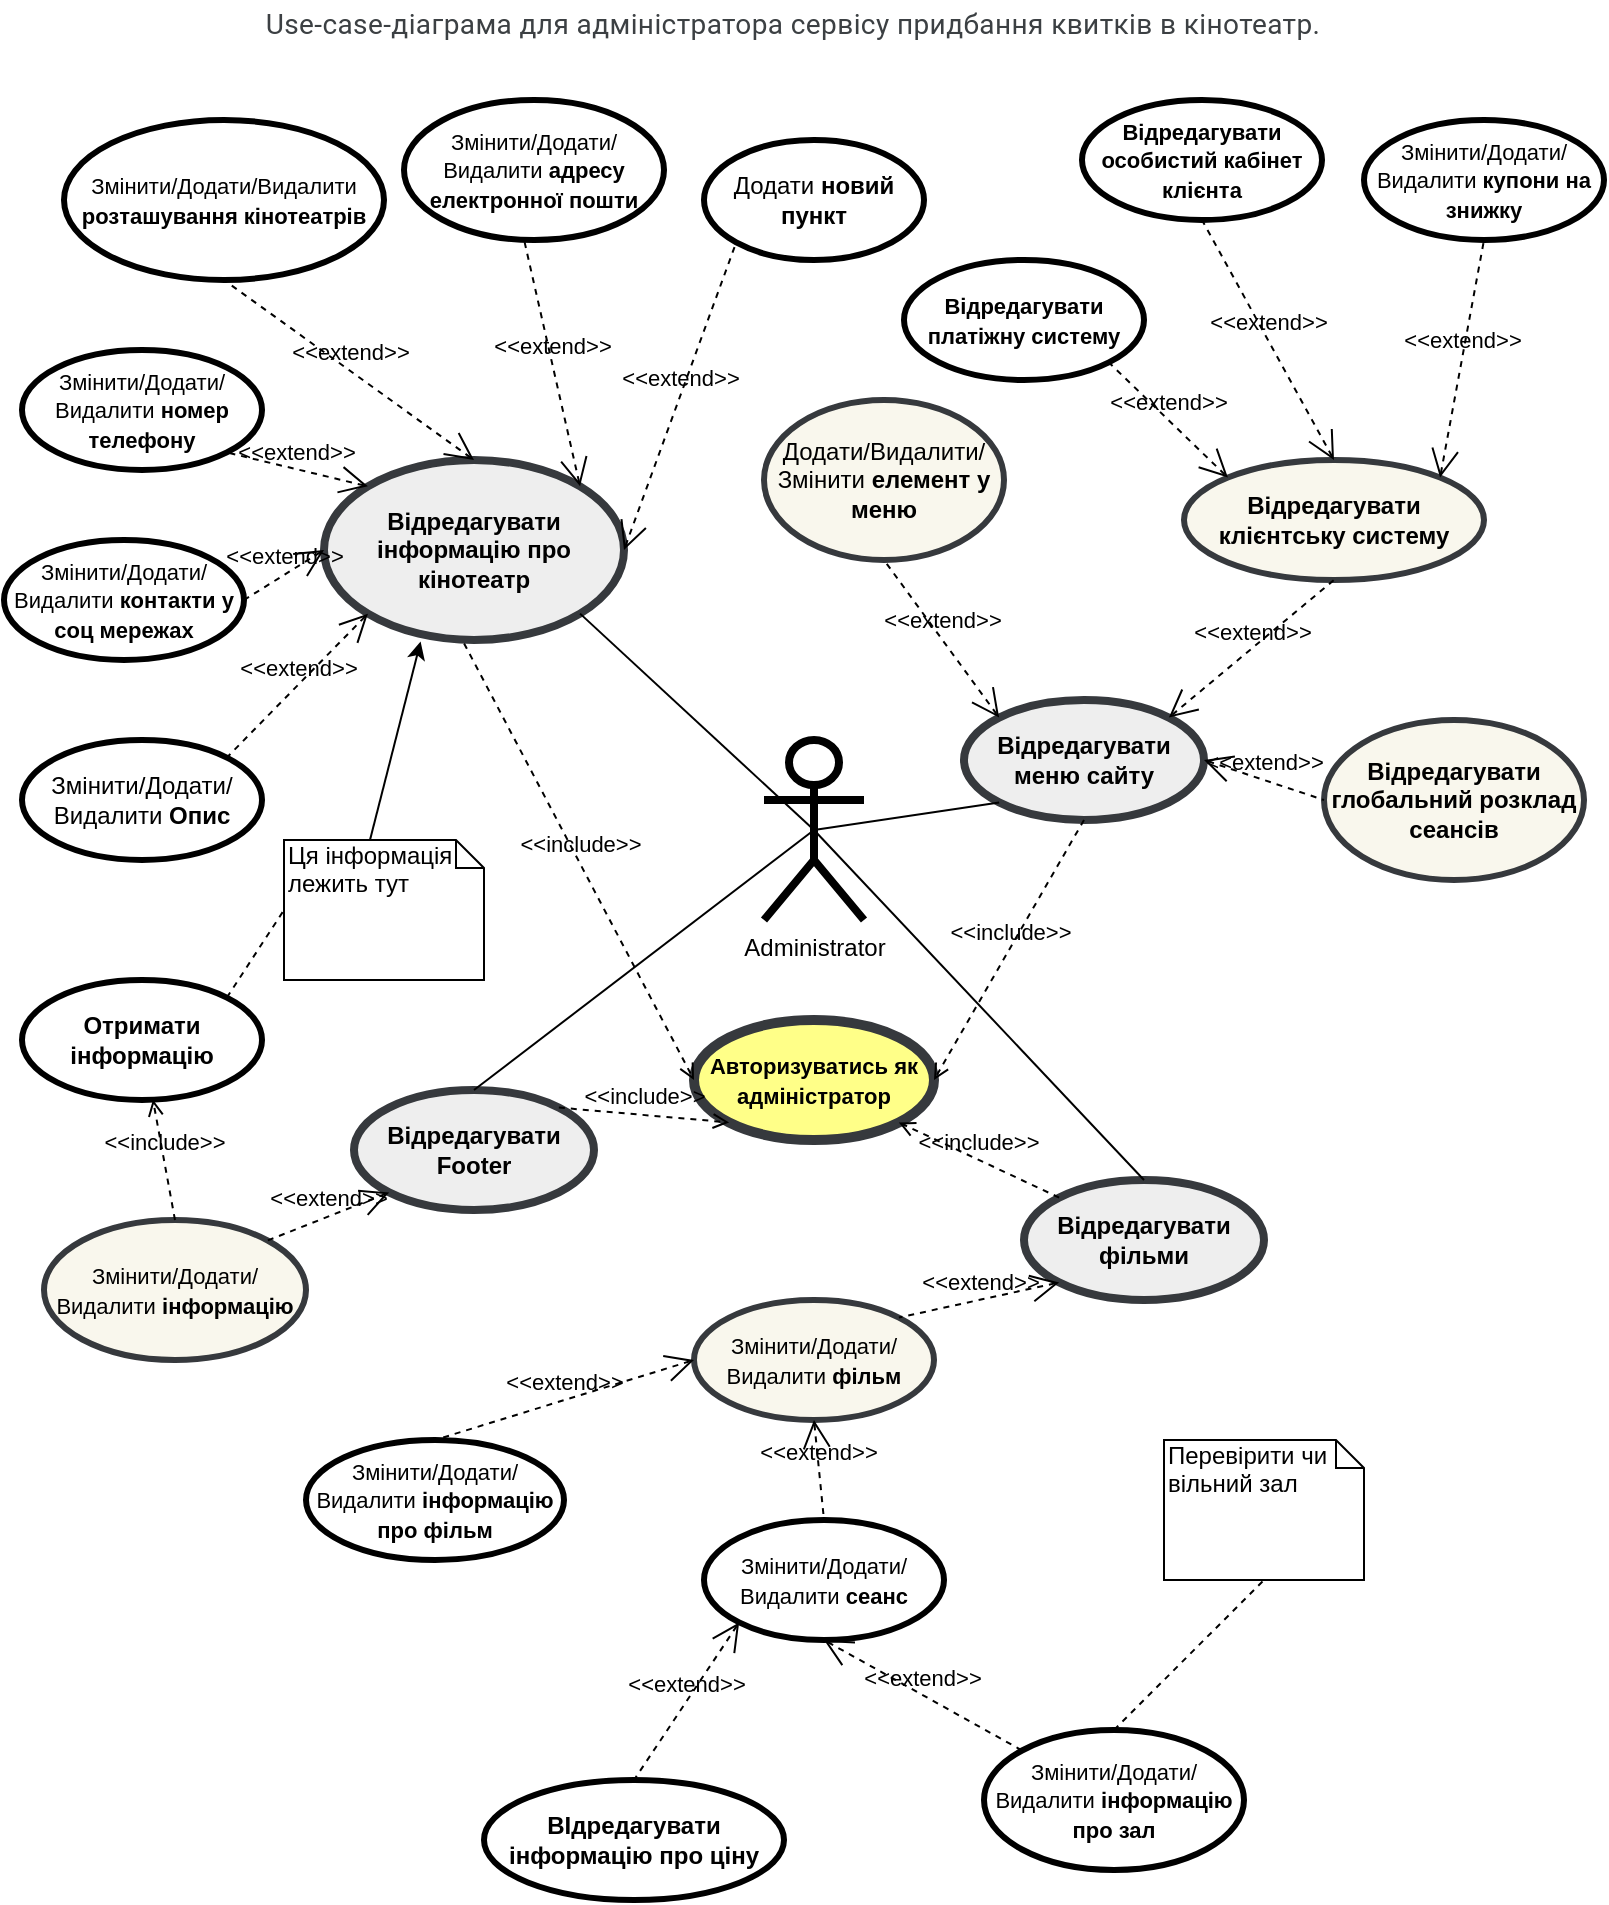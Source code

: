 <mxfile version="13.6.9" type="github">
  <diagram id="C5RBs43oDa-KdzZeNtuy" name="Page-1">
    <mxGraphModel dx="1125" dy="645" grid="1" gridSize="10" guides="1" tooltips="1" connect="1" arrows="1" fold="1" page="1" pageScale="1" pageWidth="827" pageHeight="1169" math="0" shadow="0">
      <root>
        <mxCell id="WIyWlLk6GJQsqaUBKTNV-0" />
        <mxCell id="WIyWlLk6GJQsqaUBKTNV-1" parent="WIyWlLk6GJQsqaUBKTNV-0" />
        <mxCell id="68lFuTOirknGhlbdTPyb-0" value="&lt;font style=&quot;font-size: 11px&quot;&gt;Авторизуватись як адміністратор&lt;/font&gt;" style="shape=ellipse;html=1;strokeWidth=5;fontStyle=1;whiteSpace=wrap;align=center;perimeter=ellipsePerimeter;fillColor=#ffff88;strokeColor=#36393d;" vertex="1" parent="WIyWlLk6GJQsqaUBKTNV-1">
          <mxGeometry x="365" y="520" width="120" height="60" as="geometry" />
        </mxCell>
        <mxCell id="68lFuTOirknGhlbdTPyb-1" value="Administrator" style="shape=umlActor;html=1;verticalLabelPosition=bottom;verticalAlign=top;align=center;strokeWidth=4;" vertex="1" parent="WIyWlLk6GJQsqaUBKTNV-1">
          <mxGeometry x="400" y="380" width="50" height="90" as="geometry" />
        </mxCell>
        <mxCell id="68lFuTOirknGhlbdTPyb-2" value="&lt;span style=&quot;color: rgb(60 , 64 , 67) ; font-family: &amp;#34;roboto&amp;#34; , &amp;#34;arial&amp;#34; , sans-serif ; font-size: 14px ; letter-spacing: 0.2px&quot;&gt;Use-case-діаграма для адміністратора сервісу придбання квитків в кінотеатр.&lt;br/&gt;&lt;br/&gt;&lt;/span&gt;" style="text;html=1;align=center;verticalAlign=middle;resizable=0;points=[];autosize=1;" vertex="1" parent="WIyWlLk6GJQsqaUBKTNV-1">
          <mxGeometry x="149" y="10" width="530" height="40" as="geometry" />
        </mxCell>
        <mxCell id="68lFuTOirknGhlbdTPyb-7" value="Відредагувати фільми" style="shape=ellipse;html=1;strokeWidth=4;fontStyle=1;whiteSpace=wrap;align=center;perimeter=ellipsePerimeter;shadow=0;sketch=0;fillColor=#eeeeee;strokeColor=#36393d;" vertex="1" parent="WIyWlLk6GJQsqaUBKTNV-1">
          <mxGeometry x="530" y="600" width="120" height="60" as="geometry" />
        </mxCell>
        <mxCell id="68lFuTOirknGhlbdTPyb-10" value="Відредагувати інформацію про кінотеатр" style="shape=ellipse;html=1;strokeWidth=4;fontStyle=1;whiteSpace=wrap;align=center;perimeter=ellipsePerimeter;shadow=0;sketch=0;fillColor=#eeeeee;strokeColor=#36393d;" vertex="1" parent="WIyWlLk6GJQsqaUBKTNV-1">
          <mxGeometry x="180" y="240" width="150" height="90" as="geometry" />
        </mxCell>
        <mxCell id="68lFuTOirknGhlbdTPyb-12" value="Відредагувати меню сайту" style="shape=ellipse;html=1;strokeWidth=4;fontStyle=1;whiteSpace=wrap;align=center;perimeter=ellipsePerimeter;shadow=0;sketch=0;fillColor=#eeeeee;strokeColor=#36393d;" vertex="1" parent="WIyWlLk6GJQsqaUBKTNV-1">
          <mxGeometry x="500" y="360" width="120" height="60" as="geometry" />
        </mxCell>
        <mxCell id="68lFuTOirknGhlbdTPyb-14" value="Відредагувати Footer" style="shape=ellipse;html=1;strokeWidth=4;fontStyle=1;whiteSpace=wrap;align=center;perimeter=ellipsePerimeter;shadow=0;sketch=0;perimeterSpacing=0;fillColor=#eeeeee;strokeColor=#36393d;" vertex="1" parent="WIyWlLk6GJQsqaUBKTNV-1">
          <mxGeometry x="195" y="555" width="120" height="60" as="geometry" />
        </mxCell>
        <mxCell id="68lFuTOirknGhlbdTPyb-27" value="" style="edgeStyle=none;html=1;endArrow=none;verticalAlign=bottom;exitX=1;exitY=1;exitDx=0;exitDy=0;entryX=0.5;entryY=0.5;entryDx=0;entryDy=0;entryPerimeter=0;" edge="1" parent="WIyWlLk6GJQsqaUBKTNV-1" source="68lFuTOirknGhlbdTPyb-10" target="68lFuTOirknGhlbdTPyb-1">
          <mxGeometry width="160" relative="1" as="geometry">
            <mxPoint x="280" y="470" as="sourcePoint" />
            <mxPoint x="440" y="470" as="targetPoint" />
          </mxGeometry>
        </mxCell>
        <mxCell id="68lFuTOirknGhlbdTPyb-28" value="" style="edgeStyle=none;html=1;endArrow=none;verticalAlign=bottom;entryX=0;entryY=1;entryDx=0;entryDy=0;exitX=0.5;exitY=0.5;exitDx=0;exitDy=0;exitPerimeter=0;" edge="1" parent="WIyWlLk6GJQsqaUBKTNV-1" source="68lFuTOirknGhlbdTPyb-1" target="68lFuTOirknGhlbdTPyb-12">
          <mxGeometry width="160" relative="1" as="geometry">
            <mxPoint x="280" y="470" as="sourcePoint" />
            <mxPoint x="440" y="470" as="targetPoint" />
          </mxGeometry>
        </mxCell>
        <mxCell id="68lFuTOirknGhlbdTPyb-29" value="" style="edgeStyle=none;html=1;endArrow=none;verticalAlign=bottom;exitX=0.5;exitY=0;exitDx=0;exitDy=0;entryX=0.5;entryY=0.5;entryDx=0;entryDy=0;entryPerimeter=0;" edge="1" parent="WIyWlLk6GJQsqaUBKTNV-1" source="68lFuTOirknGhlbdTPyb-14" target="68lFuTOirknGhlbdTPyb-1">
          <mxGeometry width="160" relative="1" as="geometry">
            <mxPoint x="280" y="470" as="sourcePoint" />
            <mxPoint x="440" y="470" as="targetPoint" />
          </mxGeometry>
        </mxCell>
        <mxCell id="68lFuTOirknGhlbdTPyb-30" value="" style="edgeStyle=none;html=1;endArrow=none;verticalAlign=bottom;entryX=0.5;entryY=0;entryDx=0;entryDy=0;exitX=0.5;exitY=0.5;exitDx=0;exitDy=0;exitPerimeter=0;" edge="1" parent="WIyWlLk6GJQsqaUBKTNV-1" source="68lFuTOirknGhlbdTPyb-1" target="68lFuTOirknGhlbdTPyb-7">
          <mxGeometry width="160" relative="1" as="geometry">
            <mxPoint x="280" y="470" as="sourcePoint" />
            <mxPoint x="440" y="470" as="targetPoint" />
          </mxGeometry>
        </mxCell>
        <mxCell id="68lFuTOirknGhlbdTPyb-31" value="&amp;lt;&amp;lt;include&amp;gt;&amp;gt;" style="edgeStyle=none;html=1;endArrow=open;verticalAlign=bottom;dashed=1;labelBackgroundColor=none;exitX=1;exitY=0;exitDx=0;exitDy=0;entryX=0;entryY=1;entryDx=0;entryDy=0;" edge="1" parent="WIyWlLk6GJQsqaUBKTNV-1" source="68lFuTOirknGhlbdTPyb-14" target="68lFuTOirknGhlbdTPyb-0">
          <mxGeometry width="160" relative="1" as="geometry">
            <mxPoint x="325" y="620" as="sourcePoint" />
            <mxPoint x="485" y="620" as="targetPoint" />
          </mxGeometry>
        </mxCell>
        <mxCell id="68lFuTOirknGhlbdTPyb-32" value="&amp;lt;&amp;lt;include&amp;gt;&amp;gt;" style="edgeStyle=none;html=1;endArrow=open;verticalAlign=bottom;dashed=1;labelBackgroundColor=none;exitX=0.467;exitY=1.019;exitDx=0;exitDy=0;entryX=0;entryY=0.5;entryDx=0;entryDy=0;exitPerimeter=0;" edge="1" parent="WIyWlLk6GJQsqaUBKTNV-1" source="68lFuTOirknGhlbdTPyb-10" target="68lFuTOirknGhlbdTPyb-0">
          <mxGeometry width="160" relative="1" as="geometry">
            <mxPoint x="280" y="470" as="sourcePoint" />
            <mxPoint x="440" y="470" as="targetPoint" />
          </mxGeometry>
        </mxCell>
        <mxCell id="68lFuTOirknGhlbdTPyb-33" value="&amp;lt;&amp;lt;include&amp;gt;&amp;gt;" style="edgeStyle=none;html=1;endArrow=open;verticalAlign=bottom;dashed=1;labelBackgroundColor=none;exitX=0.5;exitY=1;exitDx=0;exitDy=0;entryX=1;entryY=0.5;entryDx=0;entryDy=0;" edge="1" parent="WIyWlLk6GJQsqaUBKTNV-1" source="68lFuTOirknGhlbdTPyb-12" target="68lFuTOirknGhlbdTPyb-0">
          <mxGeometry width="160" relative="1" as="geometry">
            <mxPoint x="280" y="470" as="sourcePoint" />
            <mxPoint x="440" y="470" as="targetPoint" />
          </mxGeometry>
        </mxCell>
        <mxCell id="68lFuTOirknGhlbdTPyb-35" value="&amp;lt;&amp;lt;include&amp;gt;&amp;gt;" style="edgeStyle=none;html=1;endArrow=open;verticalAlign=bottom;dashed=1;labelBackgroundColor=none;exitX=0;exitY=0;exitDx=0;exitDy=0;entryX=1;entryY=1;entryDx=0;entryDy=0;" edge="1" parent="WIyWlLk6GJQsqaUBKTNV-1" source="68lFuTOirknGhlbdTPyb-7" target="68lFuTOirknGhlbdTPyb-0">
          <mxGeometry width="160" relative="1" as="geometry">
            <mxPoint x="280" y="470" as="sourcePoint" />
            <mxPoint x="440" y="470" as="targetPoint" />
          </mxGeometry>
        </mxCell>
        <mxCell id="68lFuTOirknGhlbdTPyb-36" value="&lt;span style=&quot;font-weight: normal&quot;&gt;Змінити/Додати/Видалити &lt;/span&gt;Опис" style="shape=ellipse;html=1;strokeWidth=3;fontStyle=1;whiteSpace=wrap;align=center;perimeter=ellipsePerimeter;shadow=0;sketch=0;" vertex="1" parent="WIyWlLk6GJQsqaUBKTNV-1">
          <mxGeometry x="29" y="380" width="120" height="60" as="geometry" />
        </mxCell>
        <mxCell id="68lFuTOirknGhlbdTPyb-37" value="&lt;font style=&quot;font-size: 11px ; font-weight: normal&quot;&gt;Змінити/Додати/Видалити &lt;/font&gt;&lt;font style=&quot;font-size: 11px&quot;&gt;контакти у соц мережах&lt;/font&gt;" style="shape=ellipse;html=1;strokeWidth=3;fontStyle=1;whiteSpace=wrap;align=center;perimeter=ellipsePerimeter;shadow=0;sketch=0;" vertex="1" parent="WIyWlLk6GJQsqaUBKTNV-1">
          <mxGeometry x="20" y="280" width="120" height="60" as="geometry" />
        </mxCell>
        <mxCell id="68lFuTOirknGhlbdTPyb-38" value="&lt;span style=&quot;font-size: 11px ; font-weight: normal&quot;&gt;Змінити/Додати/Видалити &lt;/span&gt;&lt;span style=&quot;font-size: 11px&quot;&gt;номер телефону&lt;/span&gt;" style="shape=ellipse;html=1;strokeWidth=3;fontStyle=1;whiteSpace=wrap;align=center;perimeter=ellipsePerimeter;shadow=0;sketch=0;" vertex="1" parent="WIyWlLk6GJQsqaUBKTNV-1">
          <mxGeometry x="29" y="185" width="120" height="60" as="geometry" />
        </mxCell>
        <mxCell id="68lFuTOirknGhlbdTPyb-39" value="&lt;font style=&quot;font-size: 11px ; font-weight: normal&quot;&gt;Змінити/Додати/Видалити &lt;/font&gt;&lt;font style=&quot;font-size: 11px&quot;&gt;розташування кінотеатрів&lt;/font&gt;" style="shape=ellipse;html=1;strokeWidth=3;fontStyle=1;whiteSpace=wrap;align=center;perimeter=ellipsePerimeter;shadow=0;sketch=0;" vertex="1" parent="WIyWlLk6GJQsqaUBKTNV-1">
          <mxGeometry x="50" y="70" width="160" height="80" as="geometry" />
        </mxCell>
        <mxCell id="68lFuTOirknGhlbdTPyb-40" value="&lt;span style=&quot;font-size: 11px ; font-weight: normal&quot;&gt;Змінити/Додати/Видалити &lt;/span&gt;&lt;span style=&quot;font-size: 11px&quot;&gt;адресу електронної пошти&lt;/span&gt;" style="shape=ellipse;html=1;strokeWidth=3;fontStyle=1;whiteSpace=wrap;align=center;perimeter=ellipsePerimeter;shadow=0;sketch=0;" vertex="1" parent="WIyWlLk6GJQsqaUBKTNV-1">
          <mxGeometry x="220" y="60" width="130" height="70" as="geometry" />
        </mxCell>
        <mxCell id="68lFuTOirknGhlbdTPyb-46" value="&lt;span style=&quot;font-weight: normal&quot;&gt;Додати/Видалити/Змінити &lt;/span&gt;елемент&amp;nbsp;у меню" style="shape=ellipse;html=1;strokeWidth=3;fontStyle=1;whiteSpace=wrap;align=center;perimeter=ellipsePerimeter;shadow=0;sketch=0;fillColor=#f9f7ed;strokeColor=#36393d;" vertex="1" parent="WIyWlLk6GJQsqaUBKTNV-1">
          <mxGeometry x="400" y="210" width="120" height="80" as="geometry" />
        </mxCell>
        <mxCell id="68lFuTOirknGhlbdTPyb-49" value="&lt;span style=&quot;font-weight: normal&quot;&gt;Додати &lt;/span&gt;новий пункт" style="shape=ellipse;html=1;strokeWidth=3;fontStyle=1;whiteSpace=wrap;align=center;perimeter=ellipsePerimeter;shadow=0;sketch=0;" vertex="1" parent="WIyWlLk6GJQsqaUBKTNV-1">
          <mxGeometry x="370" y="80" width="110" height="60" as="geometry" />
        </mxCell>
        <mxCell id="68lFuTOirknGhlbdTPyb-53" value="Відредагувати клієнтську систему" style="shape=ellipse;html=1;strokeWidth=3;fontStyle=1;whiteSpace=wrap;align=center;perimeter=ellipsePerimeter;shadow=0;sketch=0;fillColor=#f9f7ed;strokeColor=#36393d;" vertex="1" parent="WIyWlLk6GJQsqaUBKTNV-1">
          <mxGeometry x="610" y="240" width="150" height="60" as="geometry" />
        </mxCell>
        <mxCell id="68lFuTOirknGhlbdTPyb-54" value="&amp;lt;&amp;lt;extend&amp;gt;&amp;gt;" style="edgeStyle=none;html=1;startArrow=open;endArrow=none;startSize=12;verticalAlign=bottom;dashed=1;labelBackgroundColor=none;exitX=0;exitY=1;exitDx=0;exitDy=0;entryX=1;entryY=0;entryDx=0;entryDy=0;" edge="1" parent="WIyWlLk6GJQsqaUBKTNV-1" source="68lFuTOirknGhlbdTPyb-10" target="68lFuTOirknGhlbdTPyb-36">
          <mxGeometry width="160" relative="1" as="geometry">
            <mxPoint x="280" y="410" as="sourcePoint" />
            <mxPoint x="440" y="410" as="targetPoint" />
          </mxGeometry>
        </mxCell>
        <mxCell id="68lFuTOirknGhlbdTPyb-55" value="&amp;lt;&amp;lt;extend&amp;gt;&amp;gt;" style="edgeStyle=none;html=1;startArrow=open;endArrow=none;startSize=12;verticalAlign=bottom;dashed=1;labelBackgroundColor=none;entryX=1;entryY=0.5;entryDx=0;entryDy=0;exitX=0;exitY=0.5;exitDx=0;exitDy=0;" edge="1" parent="WIyWlLk6GJQsqaUBKTNV-1" source="68lFuTOirknGhlbdTPyb-10" target="68lFuTOirknGhlbdTPyb-37">
          <mxGeometry width="160" relative="1" as="geometry">
            <mxPoint x="290" y="280" as="sourcePoint" />
            <mxPoint x="450" y="280" as="targetPoint" />
          </mxGeometry>
        </mxCell>
        <mxCell id="68lFuTOirknGhlbdTPyb-56" value="&amp;lt;&amp;lt;extend&amp;gt;&amp;gt;" style="edgeStyle=none;html=1;startArrow=open;endArrow=none;startSize=12;verticalAlign=bottom;dashed=1;labelBackgroundColor=none;entryX=1;entryY=1;entryDx=0;entryDy=0;exitX=0;exitY=0;exitDx=0;exitDy=0;" edge="1" parent="WIyWlLk6GJQsqaUBKTNV-1" source="68lFuTOirknGhlbdTPyb-10" target="68lFuTOirknGhlbdTPyb-38">
          <mxGeometry width="160" relative="1" as="geometry">
            <mxPoint x="290" y="280" as="sourcePoint" />
            <mxPoint x="450" y="280" as="targetPoint" />
          </mxGeometry>
        </mxCell>
        <mxCell id="68lFuTOirknGhlbdTPyb-57" value="&amp;lt;&amp;lt;extend&amp;gt;&amp;gt;" style="edgeStyle=none;html=1;startArrow=open;endArrow=none;startSize=12;verticalAlign=bottom;dashed=1;labelBackgroundColor=none;entryX=0.5;entryY=1;entryDx=0;entryDy=0;exitX=0.5;exitY=0;exitDx=0;exitDy=0;" edge="1" parent="WIyWlLk6GJQsqaUBKTNV-1" source="68lFuTOirknGhlbdTPyb-10" target="68lFuTOirknGhlbdTPyb-39">
          <mxGeometry width="160" relative="1" as="geometry">
            <mxPoint x="290" y="280" as="sourcePoint" />
            <mxPoint x="450" y="280" as="targetPoint" />
          </mxGeometry>
        </mxCell>
        <mxCell id="68lFuTOirknGhlbdTPyb-58" value="&amp;lt;&amp;lt;extend&amp;gt;&amp;gt;" style="edgeStyle=none;html=1;startArrow=open;endArrow=none;startSize=12;verticalAlign=bottom;dashed=1;labelBackgroundColor=none;entryX=0.462;entryY=1;entryDx=0;entryDy=0;entryPerimeter=0;exitX=1;exitY=0;exitDx=0;exitDy=0;" edge="1" parent="WIyWlLk6GJQsqaUBKTNV-1" source="68lFuTOirknGhlbdTPyb-10" target="68lFuTOirknGhlbdTPyb-40">
          <mxGeometry width="160" relative="1" as="geometry">
            <mxPoint x="290" y="280" as="sourcePoint" />
            <mxPoint x="450" y="280" as="targetPoint" />
          </mxGeometry>
        </mxCell>
        <mxCell id="68lFuTOirknGhlbdTPyb-59" value="&amp;lt;&amp;lt;extend&amp;gt;&amp;gt;" style="edgeStyle=none;html=1;startArrow=open;endArrow=none;startSize=12;verticalAlign=bottom;dashed=1;labelBackgroundColor=none;entryX=0;entryY=1;entryDx=0;entryDy=0;exitX=1;exitY=0.5;exitDx=0;exitDy=0;" edge="1" parent="WIyWlLk6GJQsqaUBKTNV-1" source="68lFuTOirknGhlbdTPyb-10" target="68lFuTOirknGhlbdTPyb-49">
          <mxGeometry width="160" relative="1" as="geometry">
            <mxPoint x="290" y="280" as="sourcePoint" />
            <mxPoint x="450" y="280" as="targetPoint" />
          </mxGeometry>
        </mxCell>
        <mxCell id="68lFuTOirknGhlbdTPyb-61" value="&amp;lt;&amp;lt;extend&amp;gt;&amp;gt;" style="edgeStyle=none;html=1;startArrow=open;endArrow=none;startSize=12;verticalAlign=bottom;dashed=1;labelBackgroundColor=none;entryX=0.5;entryY=1;entryDx=0;entryDy=0;exitX=0;exitY=0;exitDx=0;exitDy=0;" edge="1" parent="WIyWlLk6GJQsqaUBKTNV-1" source="68lFuTOirknGhlbdTPyb-12" target="68lFuTOirknGhlbdTPyb-46">
          <mxGeometry width="160" relative="1" as="geometry">
            <mxPoint x="290" y="330" as="sourcePoint" />
            <mxPoint x="450" y="330" as="targetPoint" />
          </mxGeometry>
        </mxCell>
        <mxCell id="68lFuTOirknGhlbdTPyb-62" value="&amp;lt;&amp;lt;extend&amp;gt;&amp;gt;" style="edgeStyle=none;html=1;startArrow=open;endArrow=none;startSize=12;verticalAlign=bottom;dashed=1;labelBackgroundColor=none;entryX=0.5;entryY=1;entryDx=0;entryDy=0;exitX=1;exitY=0;exitDx=0;exitDy=0;" edge="1" parent="WIyWlLk6GJQsqaUBKTNV-1" source="68lFuTOirknGhlbdTPyb-12" target="68lFuTOirknGhlbdTPyb-53">
          <mxGeometry width="160" relative="1" as="geometry">
            <mxPoint x="540" y="340" as="sourcePoint" />
            <mxPoint x="450" y="330" as="targetPoint" />
          </mxGeometry>
        </mxCell>
        <mxCell id="68lFuTOirknGhlbdTPyb-63" value="&lt;font style=&quot;font-size: 11px&quot;&gt;Відредагувати особистий кабінет клієнта&lt;/font&gt;" style="shape=ellipse;html=1;strokeWidth=3;fontStyle=1;whiteSpace=wrap;align=center;perimeter=ellipsePerimeter;shadow=0;sketch=0;" vertex="1" parent="WIyWlLk6GJQsqaUBKTNV-1">
          <mxGeometry x="559" y="60" width="120" height="60" as="geometry" />
        </mxCell>
        <mxCell id="68lFuTOirknGhlbdTPyb-64" value="&amp;lt;&amp;lt;extend&amp;gt;&amp;gt;" style="edgeStyle=none;html=1;startArrow=open;endArrow=none;startSize=12;verticalAlign=bottom;dashed=1;labelBackgroundColor=none;entryX=0.5;entryY=1;entryDx=0;entryDy=0;exitX=0.5;exitY=0;exitDx=0;exitDy=0;" edge="1" parent="WIyWlLk6GJQsqaUBKTNV-1" source="68lFuTOirknGhlbdTPyb-53" target="68lFuTOirknGhlbdTPyb-63">
          <mxGeometry width="160" relative="1" as="geometry">
            <mxPoint x="290" y="350" as="sourcePoint" />
            <mxPoint x="450" y="350" as="targetPoint" />
          </mxGeometry>
        </mxCell>
        <mxCell id="68lFuTOirknGhlbdTPyb-65" value="&lt;font style=&quot;font-size: 11px&quot;&gt;Відредагувати платіжну систему&lt;/font&gt;" style="shape=ellipse;html=1;strokeWidth=3;fontStyle=1;whiteSpace=wrap;align=center;perimeter=ellipsePerimeter;shadow=0;sketch=0;" vertex="1" parent="WIyWlLk6GJQsqaUBKTNV-1">
          <mxGeometry x="470" y="140" width="120" height="60" as="geometry" />
        </mxCell>
        <mxCell id="68lFuTOirknGhlbdTPyb-66" value="&amp;lt;&amp;lt;extend&amp;gt;&amp;gt;" style="edgeStyle=none;html=1;startArrow=open;endArrow=none;startSize=12;verticalAlign=bottom;dashed=1;labelBackgroundColor=none;exitX=0;exitY=0;exitDx=0;exitDy=0;entryX=1;entryY=1;entryDx=0;entryDy=0;" edge="1" parent="WIyWlLk6GJQsqaUBKTNV-1" target="68lFuTOirknGhlbdTPyb-65" source="68lFuTOirknGhlbdTPyb-53">
          <mxGeometry width="160" relative="1" as="geometry">
            <mxPoint x="678.997" y="308.787" as="sourcePoint" />
            <mxPoint x="545" y="200" as="targetPoint" />
          </mxGeometry>
        </mxCell>
        <mxCell id="68lFuTOirknGhlbdTPyb-67" value="Відредагувати глобальний розклад сеансів" style="shape=ellipse;html=1;strokeWidth=3;fontStyle=1;whiteSpace=wrap;align=center;perimeter=ellipsePerimeter;shadow=0;sketch=0;fillColor=#f9f7ed;strokeColor=#36393d;" vertex="1" parent="WIyWlLk6GJQsqaUBKTNV-1">
          <mxGeometry x="680" y="370" width="130" height="80" as="geometry" />
        </mxCell>
        <mxCell id="68lFuTOirknGhlbdTPyb-68" value="&amp;lt;&amp;lt;extend&amp;gt;&amp;gt;" style="edgeStyle=none;html=1;startArrow=open;endArrow=none;startSize=12;verticalAlign=bottom;dashed=1;labelBackgroundColor=none;entryX=0;entryY=0.5;entryDx=0;entryDy=0;exitX=1;exitY=0.5;exitDx=0;exitDy=0;" edge="1" parent="WIyWlLk6GJQsqaUBKTNV-1" source="68lFuTOirknGhlbdTPyb-12" target="68lFuTOirknGhlbdTPyb-67">
          <mxGeometry width="160" relative="1" as="geometry">
            <mxPoint x="290" y="360" as="sourcePoint" />
            <mxPoint x="450" y="360" as="targetPoint" />
          </mxGeometry>
        </mxCell>
        <mxCell id="68lFuTOirknGhlbdTPyb-69" value="&lt;font style=&quot;font-size: 11px&quot;&gt;&lt;span style=&quot;font-weight: 400&quot;&gt;Змінити/Додати/Видалити&lt;/span&gt;&amp;nbsp;інформацію&lt;/font&gt;" style="shape=ellipse;html=1;strokeWidth=3;fontStyle=1;whiteSpace=wrap;align=center;perimeter=ellipsePerimeter;shadow=0;sketch=0;fillColor=#f9f7ed;strokeColor=#36393d;" vertex="1" parent="WIyWlLk6GJQsqaUBKTNV-1">
          <mxGeometry x="40" y="620" width="131" height="70" as="geometry" />
        </mxCell>
        <mxCell id="68lFuTOirknGhlbdTPyb-70" value="&lt;span style=&quot;font-size: 11px ; font-weight: 400&quot;&gt;Змінити/Додати/Видалити &lt;/span&gt;&lt;span style=&quot;font-size: 11px&quot;&gt;купони на знижку&lt;/span&gt;" style="shape=ellipse;html=1;strokeWidth=3;fontStyle=1;whiteSpace=wrap;align=center;perimeter=ellipsePerimeter;shadow=0;sketch=0;" vertex="1" parent="WIyWlLk6GJQsqaUBKTNV-1">
          <mxGeometry x="700" y="70" width="120" height="60" as="geometry" />
        </mxCell>
        <mxCell id="68lFuTOirknGhlbdTPyb-72" value="&amp;lt;&amp;lt;extend&amp;gt;&amp;gt;" style="edgeStyle=none;html=1;startArrow=open;endArrow=none;startSize=12;verticalAlign=bottom;dashed=1;labelBackgroundColor=none;entryX=0.5;entryY=1;entryDx=0;entryDy=0;exitX=1;exitY=0;exitDx=0;exitDy=0;" edge="1" parent="WIyWlLk6GJQsqaUBKTNV-1" source="68lFuTOirknGhlbdTPyb-53" target="68lFuTOirknGhlbdTPyb-70">
          <mxGeometry width="160" relative="1" as="geometry">
            <mxPoint x="290" y="320" as="sourcePoint" />
            <mxPoint x="450" y="320" as="targetPoint" />
          </mxGeometry>
        </mxCell>
        <mxCell id="68lFuTOirknGhlbdTPyb-73" value="&amp;lt;&amp;lt;extend&amp;gt;&amp;gt;" style="edgeStyle=none;html=1;startArrow=open;endArrow=none;startSize=12;verticalAlign=bottom;dashed=1;labelBackgroundColor=none;exitX=0;exitY=1;exitDx=0;exitDy=0;entryX=1;entryY=0;entryDx=0;entryDy=0;" edge="1" parent="WIyWlLk6GJQsqaUBKTNV-1" source="68lFuTOirknGhlbdTPyb-14" target="68lFuTOirknGhlbdTPyb-69">
          <mxGeometry width="160" relative="1" as="geometry">
            <mxPoint x="210" y="644.58" as="sourcePoint" />
            <mxPoint x="370" y="644.58" as="targetPoint" />
          </mxGeometry>
        </mxCell>
        <mxCell id="68lFuTOirknGhlbdTPyb-74" value="&amp;lt;&amp;lt;include&amp;gt;&amp;gt;" style="edgeStyle=none;html=1;endArrow=open;verticalAlign=bottom;dashed=1;labelBackgroundColor=none;exitX=0.5;exitY=0;exitDx=0;exitDy=0;" edge="1" parent="WIyWlLk6GJQsqaUBKTNV-1" source="68lFuTOirknGhlbdTPyb-69" target="68lFuTOirknGhlbdTPyb-75">
          <mxGeometry width="160" relative="1" as="geometry">
            <mxPoint x="60" y="520" as="sourcePoint" />
            <mxPoint x="80" y="560" as="targetPoint" />
          </mxGeometry>
        </mxCell>
        <mxCell id="68lFuTOirknGhlbdTPyb-75" value="Отримати інформацію" style="shape=ellipse;html=1;strokeWidth=3;fontStyle=1;whiteSpace=wrap;align=center;perimeter=ellipsePerimeter;" vertex="1" parent="WIyWlLk6GJQsqaUBKTNV-1">
          <mxGeometry x="29" y="500" width="120" height="60" as="geometry" />
        </mxCell>
        <mxCell id="68lFuTOirknGhlbdTPyb-76" value="Ця інформація лежить тут" style="shape=note;whiteSpace=wrap;html=1;size=14;verticalAlign=top;align=left;spacingTop=-6;shadow=0;sketch=0;strokeWidth=1;" vertex="1" parent="WIyWlLk6GJQsqaUBKTNV-1">
          <mxGeometry x="160" y="430" width="100" height="70" as="geometry" />
        </mxCell>
        <mxCell id="68lFuTOirknGhlbdTPyb-77" value="" style="endArrow=none;dashed=1;html=1;entryX=0;entryY=0.5;entryDx=0;entryDy=0;entryPerimeter=0;exitX=1;exitY=0;exitDx=0;exitDy=0;" edge="1" parent="WIyWlLk6GJQsqaUBKTNV-1" source="68lFuTOirknGhlbdTPyb-75" target="68lFuTOirknGhlbdTPyb-76">
          <mxGeometry width="50" height="50" relative="1" as="geometry">
            <mxPoint x="99" y="500" as="sourcePoint" />
            <mxPoint x="149" y="450" as="targetPoint" />
          </mxGeometry>
        </mxCell>
        <mxCell id="68lFuTOirknGhlbdTPyb-78" value="" style="endArrow=classic;html=1;exitX=0;exitY=0;exitDx=43;exitDy=0;exitPerimeter=0;entryX=0.322;entryY=1.009;entryDx=0;entryDy=0;entryPerimeter=0;" edge="1" parent="WIyWlLk6GJQsqaUBKTNV-1" source="68lFuTOirknGhlbdTPyb-76" target="68lFuTOirknGhlbdTPyb-10">
          <mxGeometry width="50" height="50" relative="1" as="geometry">
            <mxPoint x="171" y="400" as="sourcePoint" />
            <mxPoint x="221" y="350" as="targetPoint" />
          </mxGeometry>
        </mxCell>
        <mxCell id="68lFuTOirknGhlbdTPyb-79" value="&lt;span style=&quot;font-size: 11px ; font-weight: 400&quot;&gt;Змінити/Додати/Видалити &lt;/span&gt;&lt;span style=&quot;font-size: 11px&quot;&gt;фільм&lt;/span&gt;" style="shape=ellipse;html=1;strokeWidth=3;fontStyle=1;whiteSpace=wrap;align=center;perimeter=ellipsePerimeter;shadow=0;sketch=0;fillColor=#f9f7ed;strokeColor=#36393d;" vertex="1" parent="WIyWlLk6GJQsqaUBKTNV-1">
          <mxGeometry x="365" y="660" width="120" height="60" as="geometry" />
        </mxCell>
        <mxCell id="68lFuTOirknGhlbdTPyb-81" value="&amp;lt;&amp;lt;extend&amp;gt;&amp;gt;" style="edgeStyle=none;html=1;startArrow=open;endArrow=none;startSize=12;verticalAlign=bottom;dashed=1;labelBackgroundColor=none;exitX=0;exitY=1;exitDx=0;exitDy=0;entryX=1;entryY=0;entryDx=0;entryDy=0;" edge="1" parent="WIyWlLk6GJQsqaUBKTNV-1" source="68lFuTOirknGhlbdTPyb-7" target="68lFuTOirknGhlbdTPyb-79">
          <mxGeometry width="160" relative="1" as="geometry">
            <mxPoint x="370" y="690" as="sourcePoint" />
            <mxPoint x="530" y="690" as="targetPoint" />
          </mxGeometry>
        </mxCell>
        <mxCell id="68lFuTOirknGhlbdTPyb-84" value="&lt;span style=&quot;font-size: 11px ; font-weight: 400&quot;&gt;Змінити/Додати/Видалити &lt;/span&gt;&lt;span style=&quot;font-size: 11px&quot;&gt;сеанс&lt;/span&gt;" style="shape=ellipse;html=1;strokeWidth=3;fontStyle=1;whiteSpace=wrap;align=center;perimeter=ellipsePerimeter;shadow=0;sketch=0;" vertex="1" parent="WIyWlLk6GJQsqaUBKTNV-1">
          <mxGeometry x="370" y="770" width="120" height="60" as="geometry" />
        </mxCell>
        <mxCell id="68lFuTOirknGhlbdTPyb-85" value="&amp;lt;&amp;lt;extend&amp;gt;&amp;gt;" style="edgeStyle=none;html=1;startArrow=open;endArrow=none;startSize=12;verticalAlign=bottom;dashed=1;labelBackgroundColor=none;entryX=0.5;entryY=0;entryDx=0;entryDy=0;exitX=0.5;exitY=1;exitDx=0;exitDy=0;" edge="1" parent="WIyWlLk6GJQsqaUBKTNV-1" source="68lFuTOirknGhlbdTPyb-79" target="68lFuTOirknGhlbdTPyb-84">
          <mxGeometry width="160" relative="1" as="geometry">
            <mxPoint x="320" y="700" as="sourcePoint" />
            <mxPoint x="480" y="700" as="targetPoint" />
          </mxGeometry>
        </mxCell>
        <mxCell id="68lFuTOirknGhlbdTPyb-86" value="&lt;span style=&quot;font-size: 11px ; font-weight: 400&quot;&gt;Змінити/Додати/Видалити &lt;/span&gt;&lt;span style=&quot;font-size: 11px&quot;&gt;інформацію про фільм&lt;/span&gt;" style="shape=ellipse;html=1;strokeWidth=3;fontStyle=1;whiteSpace=wrap;align=center;perimeter=ellipsePerimeter;shadow=0;sketch=0;" vertex="1" parent="WIyWlLk6GJQsqaUBKTNV-1">
          <mxGeometry x="171" y="730" width="129" height="60" as="geometry" />
        </mxCell>
        <mxCell id="68lFuTOirknGhlbdTPyb-87" value="&amp;lt;&amp;lt;extend&amp;gt;&amp;gt;" style="edgeStyle=none;html=1;startArrow=open;endArrow=none;startSize=12;verticalAlign=bottom;dashed=1;labelBackgroundColor=none;entryX=0.5;entryY=0;entryDx=0;entryDy=0;exitX=0;exitY=0.5;exitDx=0;exitDy=0;" edge="1" parent="WIyWlLk6GJQsqaUBKTNV-1" source="68lFuTOirknGhlbdTPyb-79" target="68lFuTOirknGhlbdTPyb-86">
          <mxGeometry width="160" relative="1" as="geometry">
            <mxPoint x="320" y="680" as="sourcePoint" />
            <mxPoint x="480" y="680" as="targetPoint" />
          </mxGeometry>
        </mxCell>
        <mxCell id="68lFuTOirknGhlbdTPyb-88" value="&lt;span style=&quot;font-size: 11px ; font-weight: 400&quot;&gt;Змінити/Додати/Видалити &lt;/span&gt;&lt;span style=&quot;font-size: 11px&quot;&gt;інформацію про зал&lt;/span&gt;" style="shape=ellipse;html=1;strokeWidth=3;fontStyle=1;whiteSpace=wrap;align=center;perimeter=ellipsePerimeter;shadow=0;sketch=0;" vertex="1" parent="WIyWlLk6GJQsqaUBKTNV-1">
          <mxGeometry x="510" y="875" width="130" height="70" as="geometry" />
        </mxCell>
        <mxCell id="68lFuTOirknGhlbdTPyb-89" value="&amp;lt;&amp;lt;extend&amp;gt;&amp;gt;" style="edgeStyle=none;html=1;startArrow=open;endArrow=none;startSize=12;verticalAlign=bottom;dashed=1;labelBackgroundColor=none;exitX=0.5;exitY=1;exitDx=0;exitDy=0;entryX=0;entryY=0;entryDx=0;entryDy=0;" edge="1" parent="WIyWlLk6GJQsqaUBKTNV-1" source="68lFuTOirknGhlbdTPyb-84" target="68lFuTOirknGhlbdTPyb-88">
          <mxGeometry width="160" relative="1" as="geometry">
            <mxPoint x="320" y="880" as="sourcePoint" />
            <mxPoint x="480" y="880" as="targetPoint" />
          </mxGeometry>
        </mxCell>
        <mxCell id="68lFuTOirknGhlbdTPyb-93" value="ВІдредагувати інформацію про ціну" style="shape=ellipse;html=1;strokeWidth=3;fontStyle=1;whiteSpace=wrap;align=center;perimeter=ellipsePerimeter;shadow=0;sketch=0;" vertex="1" parent="WIyWlLk6GJQsqaUBKTNV-1">
          <mxGeometry x="260" y="900" width="150" height="60" as="geometry" />
        </mxCell>
        <mxCell id="68lFuTOirknGhlbdTPyb-94" value="&amp;lt;&amp;lt;extend&amp;gt;&amp;gt;" style="edgeStyle=none;html=1;startArrow=open;endArrow=none;startSize=12;verticalAlign=bottom;dashed=1;labelBackgroundColor=none;exitX=0;exitY=1;exitDx=0;exitDy=0;entryX=0.5;entryY=0;entryDx=0;entryDy=0;" edge="1" parent="WIyWlLk6GJQsqaUBKTNV-1" source="68lFuTOirknGhlbdTPyb-84" target="68lFuTOirknGhlbdTPyb-93">
          <mxGeometry width="160" relative="1" as="geometry">
            <mxPoint x="130" y="950" as="sourcePoint" />
            <mxPoint x="290" y="950" as="targetPoint" />
          </mxGeometry>
        </mxCell>
        <mxCell id="68lFuTOirknGhlbdTPyb-96" value="" style="endArrow=none;dashed=1;html=1;entryX=0.5;entryY=1;entryDx=0;entryDy=0;entryPerimeter=0;exitX=0.5;exitY=0;exitDx=0;exitDy=0;" edge="1" parent="WIyWlLk6GJQsqaUBKTNV-1" source="68lFuTOirknGhlbdTPyb-88" target="68lFuTOirknGhlbdTPyb-97">
          <mxGeometry width="50" height="50" relative="1" as="geometry">
            <mxPoint x="604.716" y="803.787" as="sourcePoint" />
            <mxPoint x="609.0" y="790" as="targetPoint" />
          </mxGeometry>
        </mxCell>
        <mxCell id="68lFuTOirknGhlbdTPyb-97" value="Перевірити чи вільний зал" style="shape=note;whiteSpace=wrap;html=1;size=14;verticalAlign=top;align=left;spacingTop=-6;shadow=0;sketch=0;strokeWidth=1;" vertex="1" parent="WIyWlLk6GJQsqaUBKTNV-1">
          <mxGeometry x="600" y="730" width="100" height="70" as="geometry" />
        </mxCell>
      </root>
    </mxGraphModel>
  </diagram>
</mxfile>
